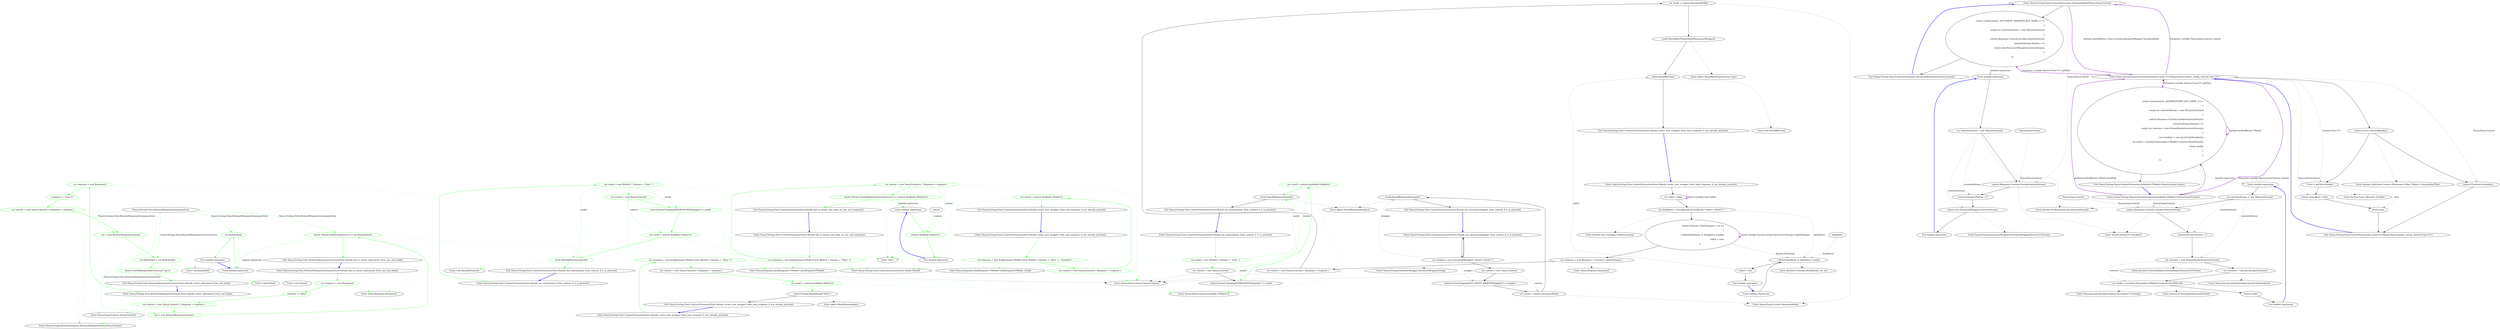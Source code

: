digraph  {
d1 [label="var response = new Response()", span="12-12", cluster="Nancy.Testing.Tests.BrowserResponseExtensionsTests.Should_create_xdocument_from_xml_body()", color=green, community=0];
d0 [label="Entry Nancy.Testing.Tests.BrowserResponseExtensionsTests.Should_create_xdocument_from_xml_body()", span="10-10", cluster="Nancy.Testing.Tests.BrowserResponseExtensionsTests.Should_create_xdocument_from_xml_body()"];
d2 [label="response = ''<tag />''", span="13-13", cluster="Nancy.Testing.Tests.BrowserResponseExtensionsTests.Should_create_xdocument_from_xml_body()", color=green, community=0];
d8 [label="Entry Nancy.Response.Response()", span="15-15", cluster="Nancy.Response.Response()"];
d3 [label="var context = new NancyContext() { Response = response }", span="15-15", cluster="Nancy.Testing.Tests.BrowserResponseExtensionsTests.Should_create_xdocument_from_xml_body()", color=green, community=0];
d4 [label="sut = new BrowserResponse(context)", span="16-16", cluster="Nancy.Testing.Tests.BrowserResponseExtensionsTests.Should_create_xdocument_from_xml_body()", color=green, community=0];
d9 [label="Entry Nancy.NancyContext.NancyContext()", span="16-16", cluster="Nancy.NancyContext.NancyContext()"];
d25 [label="Nancy.Testing.Tests.BrowserResponseExtensionsTests", span=""];
d5 [label="var bodyAsXml = sut.BodyAsXml()", span="16-16", cluster="Nancy.Testing.Tests.BrowserResponseExtensionsTests.Should_create_xdocument_from_xml_body()", color=green, community=0];
d10 [label="Entry Nancy.Testing.BrowserResponse.BrowserResponse(Nancy.NancyContext)", span="17-17", cluster="Nancy.Testing.BrowserResponse.BrowserResponse(Nancy.NancyContext)"];
d6 [label="Assert.NotNull(bodyAsXml.Element(''tag''))", span="18-18", cluster="Nancy.Testing.Tests.BrowserResponseExtensionsTests.Should_create_xdocument_from_xml_body()", color=green, community=0];
d11 [label="Entry Unk.BodyAsXml", span="", cluster="Unk.BodyAsXml"];
d7 [label="Exit Nancy.Testing.Tests.BrowserResponseExtensionsTests.Should_create_xdocument_from_xml_body()", span="10-10", cluster="Nancy.Testing.Tests.BrowserResponseExtensionsTests.Should_create_xdocument_from_xml_body()"];
d12 [label="Entry Unk.Element", span="", cluster="Unk.Element"];
d13 [label="Entry Unk.NotNull", span="", cluster="Unk.NotNull"];
d15 [label="var response = new Response()", span="24-24", cluster="Nancy.Testing.Tests.BrowserResponseExtensionsTests.Should_fail_to_create_xdocument_from_non_xml_body()", color=green, community=0];
d14 [label="Entry Nancy.Testing.Tests.BrowserResponseExtensionsTests.Should_fail_to_create_xdocument_from_non_xml_body()", span="22-22", cluster="Nancy.Testing.Tests.BrowserResponseExtensionsTests.Should_fail_to_create_xdocument_from_non_xml_body()"];
d16 [label="response = ''hello''", span="25-25", cluster="Nancy.Testing.Tests.BrowserResponseExtensionsTests.Should_fail_to_create_xdocument_from_non_xml_body()", color=green, community=0];
d17 [label="var context = new NancyContext() { Response = response }", span="27-27", cluster="Nancy.Testing.Tests.BrowserResponseExtensionsTests.Should_fail_to_create_xdocument_from_non_xml_body()", color=green, community=0];
d18 [label="sut = new BrowserResponse(context)", span="28-28", cluster="Nancy.Testing.Tests.BrowserResponseExtensionsTests.Should_fail_to_create_xdocument_from_non_xml_body()", color=green, community=0];
d19 [label="Assert.Throws<XmlException>(() => sut.BodyAsXml())", span="30-30", cluster="Nancy.Testing.Tests.BrowserResponseExtensionsTests.Should_fail_to_create_xdocument_from_non_xml_body()", color=green, community=0];
d20 [label="Exit Nancy.Testing.Tests.BrowserResponseExtensionsTests.Should_fail_to_create_xdocument_from_non_xml_body()", span="22-22", cluster="Nancy.Testing.Tests.BrowserResponseExtensionsTests.Should_fail_to_create_xdocument_from_non_xml_body()"];
d21 [label="Entry Unk.>", span="", cluster="Unk.>"];
d22 [label="Entry lambda expression", span="30-30", cluster="lambda expression"];
d23 [label="sut.BodyAsXml()", span="30-30", cluster="lambda expression", color=green, community=0];
d24 [label="Exit lambda expression", span="30-30", cluster="lambda expression"];
m0_61 [label="Entry Nancy.Responses.XmlResponse<TModel>.XmlResponse(TModel, string)", span="8-8", cluster="Nancy.Responses.XmlResponse<TModel>.XmlResponse(TModel, string)", file="ContextExtensionsTests.cs"];
m0_0 [label="Entry Nancy.Testing.Tests.ContextExtensionsTests.Should_use_documentwrapper_from_context_if_it_is_present()", span="12-12", cluster="Nancy.Testing.Tests.ContextExtensionsTests.Should_use_documentwrapper_from_context_if_it_is_present()", file="ContextExtensionsTests.cs"];
m0_1 [label="var wrapper = new DocumentWrapper(''<html></html>'')", span="14-14", cluster="Nancy.Testing.Tests.ContextExtensionsTests.Should_use_documentwrapper_from_context_if_it_is_present()", file="ContextExtensionsTests.cs"];
m0_56 [label="Entry Nancy.Testing.Tests.ContextExtensionsTests.Should_create_new_wrapper_from_xml_response_if_not_already_present()", span="83-83", cluster="Nancy.Testing.Tests.ContextExtensionsTests.Should_create_new_wrapper_from_xml_response_if_not_already_present()", file="ContextExtensionsTests.cs"];
m0_57 [label="var response = new XmlResponse<Model>(new Model() { Dummy = ''Data'' }, ''text/xml'')", span="85-85", cluster="Nancy.Testing.Tests.ContextExtensionsTests.Should_create_new_wrapper_from_xml_response_if_not_already_present()", color=green, community=0, file="ContextExtensionsTests.cs"];
m0_58 [label="var context = new NancyContext() { Response = response }", span="86-86", cluster="Nancy.Testing.Tests.ContextExtensionsTests.Should_create_new_wrapper_from_xml_response_if_not_already_present()", color=green, community=0, file="ContextExtensionsTests.cs"];
m0_59 [label="var result = context.XmlBody<Model>()", span="88-88", cluster="Nancy.Testing.Tests.ContextExtensionsTests.Should_create_new_wrapper_from_xml_response_if_not_already_present()", color=green, community=0, file="ContextExtensionsTests.cs"];
m0_60 [label="Exit Nancy.Testing.Tests.ContextExtensionsTests.Should_create_new_wrapper_from_xml_response_if_not_already_present()", span="83-83", cluster="Nancy.Testing.Tests.ContextExtensionsTests.Should_create_new_wrapper_from_xml_response_if_not_already_present()", file="ContextExtensionsTests.cs"];
m0_10 [label="Entry object.ShouldBeSameAs(object)", span="115-115", cluster="object.ShouldBeSameAs(object)", file="ContextExtensionsTests.cs"];
m0_62 [label="Entry Nancy.Testing.Tests.ContextExtensionsTests.Should_fail_to_return_xml_body_on_non_xml_response()", span="93-93", cluster="Nancy.Testing.Tests.ContextExtensionsTests.Should_fail_to_return_xml_body_on_non_xml_response()", file="ContextExtensionsTests.cs"];
m0_63 [label="var response = new JsonResponse<Model>(new Model() { Dummy = ''Data'' })", span="95-95", cluster="Nancy.Testing.Tests.ContextExtensionsTests.Should_fail_to_return_xml_body_on_non_xml_response()", color=green, community=0, file="ContextExtensionsTests.cs"];
m0_64 [label="var context = new NancyContext() { Response = response }", span="96-96", cluster="Nancy.Testing.Tests.ContextExtensionsTests.Should_fail_to_return_xml_body_on_non_xml_response()", color=green, community=0, file="ContextExtensionsTests.cs"];
m0_65 [label="Assert.Throws<InvalidOperationException>(() => context.XmlBody<Model>())", span="98-98", cluster="Nancy.Testing.Tests.ContextExtensionsTests.Should_fail_to_return_xml_body_on_non_xml_response()", color=green, community=0, file="ContextExtensionsTests.cs"];
m0_66 [label="Exit Nancy.Testing.Tests.ContextExtensionsTests.Should_fail_to_return_xml_body_on_non_xml_response()", span="93-93", cluster="Nancy.Testing.Tests.ContextExtensionsTests.Should_fail_to_return_xml_body_on_non_xml_response()", file="ContextExtensionsTests.cs"];
m0_38 [label="Entry Nancy.NancyContext.JsonBody<TModel>()", span="47-47", cluster="Nancy.NancyContext.JsonBody<TModel>()", file="ContextExtensionsTests.cs"];
m0_46 [label="Entry object.ShouldEqual(object)", span="80-80", cluster="object.ShouldEqual(object)", file="ContextExtensionsTests.cs"];
m0_47 [label="Entry Nancy.Testing.Tests.ContextExtensionsTests.Should_use_xmlresponse_from_context_if_it_is_present()", span="71-71", cluster="Nancy.Testing.Tests.ContextExtensionsTests.Should_use_xmlresponse_from_context_if_it_is_present()", file="ContextExtensionsTests.cs"];
m0_48 [label="var model = new Model() { Dummy = ''Data'' }", span="73-73", cluster="Nancy.Testing.Tests.ContextExtensionsTests.Should_use_xmlresponse_from_context_if_it_is_present()", color=green, community=0, file="ContextExtensionsTests.cs"];
m0_49 [label="var context = new NancyContext()", span="74-74", cluster="Nancy.Testing.Tests.ContextExtensionsTests.Should_use_xmlresponse_from_context_if_it_is_present()", color=green, community=0, file="ContextExtensionsTests.cs"];
m0_50 [label="context.Items[''@@@@XMLRESPONSE@@@@''] = model", span="75-75", cluster="Nancy.Testing.Tests.ContextExtensionsTests.Should_use_xmlresponse_from_context_if_it_is_present()", color=green, community=0, file="ContextExtensionsTests.cs"];
m0_52 [label="result.ShouldBeSameAs(model)", span="79-79", cluster="Nancy.Testing.Tests.ContextExtensionsTests.Should_use_xmlresponse_from_context_if_it_is_present()", color=green, community=0, file="ContextExtensionsTests.cs"];
m0_51 [label="var result = context.XmlBody<Model>()", span="77-77", cluster="Nancy.Testing.Tests.ContextExtensionsTests.Should_use_xmlresponse_from_context_if_it_is_present()", color=green, community=0, file="ContextExtensionsTests.cs"];
m0_53 [label="Exit Nancy.Testing.Tests.ContextExtensionsTests.Should_use_xmlresponse_from_context_if_it_is_present()", span="71-71", cluster="Nancy.Testing.Tests.ContextExtensionsTests.Should_use_xmlresponse_from_context_if_it_is_present()", file="ContextExtensionsTests.cs"];
m0_29 [label="Entry System.IO.Stream.Write(byte[], int, int)", span="0-0", cluster="System.IO.Stream.Write(byte[], int, int)", file="ContextExtensionsTests.cs"];
m0_39 [label="Entry Nancy.Testing.Tests.ContextExtensionsTests.Should_create_new_wrapper_from_json_response_if_not_already_present()", span="60-60", cluster="Nancy.Testing.Tests.ContextExtensionsTests.Should_create_new_wrapper_from_json_response_if_not_already_present()", file="ContextExtensionsTests.cs"];
m0_40 [label="var response = new JsonResponse<Model>(new Model() { Dummy = ''Data'' })", span="62-62", cluster="Nancy.Testing.Tests.ContextExtensionsTests.Should_create_new_wrapper_from_json_response_if_not_already_present()", color=green, community=0, file="ContextExtensionsTests.cs"];
m0_41 [label="var context = new NancyContext() { Response = response }", span="63-63", cluster="Nancy.Testing.Tests.ContextExtensionsTests.Should_create_new_wrapper_from_json_response_if_not_already_present()", file="ContextExtensionsTests.cs"];
m0_42 [label="var result = context.JsonBody<Model>()", span="65-65", cluster="Nancy.Testing.Tests.ContextExtensionsTests.Should_create_new_wrapper_from_json_response_if_not_already_present()", color=green, community=0, file="ContextExtensionsTests.cs"];
m0_43 [label="result.Dummy.ShouldEqual(''Data'')", span="67-67", cluster="Nancy.Testing.Tests.ContextExtensionsTests.Should_create_new_wrapper_from_json_response_if_not_already_present()", file="ContextExtensionsTests.cs"];
m0_44 [label="Exit Nancy.Testing.Tests.ContextExtensionsTests.Should_create_new_wrapper_from_json_response_if_not_already_present()", span="60-60", cluster="Nancy.Testing.Tests.ContextExtensionsTests.Should_create_new_wrapper_from_json_response_if_not_already_present()", file="ContextExtensionsTests.cs"];
m0_11 [label="Entry Nancy.Testing.Tests.ContextExtensionsTests.Should_create_new_wrapper_from_html_response_if_not_already_present()", span="24-24", cluster="Nancy.Testing.Tests.ContextExtensionsTests.Should_create_new_wrapper_from_html_response_if_not_already_present()", file="ContextExtensionsTests.cs"];
m0_16 [label="var context = new NancyContext() { Response = response }", span="34-34", cluster="Nancy.Testing.Tests.ContextExtensionsTests.Should_create_new_wrapper_from_html_response_if_not_already_present()", file="ContextExtensionsTests.cs"];
m0_15 [label="var response = new Response { Contents = bodyDelegate }", span="33-33", cluster="Nancy.Testing.Tests.ContextExtensionsTests.Should_create_new_wrapper_from_html_response_if_not_already_present()", file="ContextExtensionsTests.cs"];
m0_17 [label="var result = context.DocumentBody()", span="36-36", cluster="Nancy.Testing.Tests.ContextExtensionsTests.Should_create_new_wrapper_from_html_response_if_not_already_present()", file="ContextExtensionsTests.cs"];
m0_14 [label="Action<Stream> bodyDelegate = (s) =>\r\n			{\r\n				s.Write(bodyBytes, 0, bodyBytes.Length);\r\n				called = true;\r\n			}", span="28-32", cluster="Nancy.Testing.Tests.ContextExtensionsTests.Should_create_new_wrapper_from_html_response_if_not_already_present()", file="ContextExtensionsTests.cs"];
m0_18 [label="result.ShouldBeOfType(typeof(DocumentWrapper))", span="38-38", cluster="Nancy.Testing.Tests.ContextExtensionsTests.Should_create_new_wrapper_from_html_response_if_not_already_present()", file="ContextExtensionsTests.cs"];
m0_13 [label="var bodyBytes = Encoding.ASCII.GetBytes(''<html></html>'')", span="27-27", cluster="Nancy.Testing.Tests.ContextExtensionsTests.Should_create_new_wrapper_from_html_response_if_not_already_present()", file="ContextExtensionsTests.cs"];
m0_19 [label="called.ShouldBeTrue()", span="39-39", cluster="Nancy.Testing.Tests.ContextExtensionsTests.Should_create_new_wrapper_from_html_response_if_not_already_present()", file="ContextExtensionsTests.cs"];
m0_12 [label="var called = false", span="26-26", cluster="Nancy.Testing.Tests.ContextExtensionsTests.Should_create_new_wrapper_from_html_response_if_not_already_present()", file="ContextExtensionsTests.cs"];
m0_20 [label="Exit Nancy.Testing.Tests.ContextExtensionsTests.Should_create_new_wrapper_from_html_response_if_not_already_present()", span="24-24", cluster="Nancy.Testing.Tests.ContextExtensionsTests.Should_create_new_wrapper_from_html_response_if_not_already_present()", file="ContextExtensionsTests.cs"];
m0_7 [label="Entry Nancy.Testing.DocumentWrapper.DocumentWrapper(string)", span="47-47", cluster="Nancy.Testing.DocumentWrapper.DocumentWrapper(string)", file="ContextExtensionsTests.cs"];
m0_24 [label="Entry bool.ShouldBeTrue()", span="70-70", cluster="bool.ShouldBeTrue()", file="ContextExtensionsTests.cs"];
m0_30 [label="Entry Nancy.Testing.Tests.ContextExtensionsTests.Should_use_jsonresponse_from_context_if_it_is_present()", span="48-48", cluster="Nancy.Testing.Tests.ContextExtensionsTests.Should_use_jsonresponse_from_context_if_it_is_present()", file="ContextExtensionsTests.cs"];
m0_31 [label="var model = new Model() { Dummy = ''Data'' }", span="50-50", cluster="Nancy.Testing.Tests.ContextExtensionsTests.Should_use_jsonresponse_from_context_if_it_is_present()", color=green, community=0, file="ContextExtensionsTests.cs"];
m0_32 [label="var context = new NancyContext()", span="51-51", cluster="Nancy.Testing.Tests.ContextExtensionsTests.Should_use_jsonresponse_from_context_if_it_is_present()", file="ContextExtensionsTests.cs"];
m0_33 [label="context.Items[''@@@@JSONRESPONSE@@@@''] = model", span="52-52", cluster="Nancy.Testing.Tests.ContextExtensionsTests.Should_use_jsonresponse_from_context_if_it_is_present()", file="ContextExtensionsTests.cs"];
m0_35 [label="result.ShouldBeSameAs(model)", span="56-56", cluster="Nancy.Testing.Tests.ContextExtensionsTests.Should_use_jsonresponse_from_context_if_it_is_present()", file="ContextExtensionsTests.cs"];
m0_34 [label="var result = context.JsonBody<Model>()", span="54-54", cluster="Nancy.Testing.Tests.ContextExtensionsTests.Should_use_jsonresponse_from_context_if_it_is_present()", color=green, community=0, file="ContextExtensionsTests.cs"];
m0_36 [label="Exit Nancy.Testing.Tests.ContextExtensionsTests.Should_use_jsonresponse_from_context_if_it_is_present()", span="48-48", cluster="Nancy.Testing.Tests.ContextExtensionsTests.Should_use_jsonresponse_from_context_if_it_is_present()", file="ContextExtensionsTests.cs"];
m0_2 [label="var context = new NancyContext()", span="15-15", cluster="Nancy.Testing.Tests.ContextExtensionsTests.Should_use_documentwrapper_from_context_if_it_is_present()", file="ContextExtensionsTests.cs"];
m0_5 [label="result.ShouldBeSameAs(wrapper)", span="20-20", cluster="Nancy.Testing.Tests.ContextExtensionsTests.Should_use_documentwrapper_from_context_if_it_is_present()", file="ContextExtensionsTests.cs"];
m0_3 [label="context.Items[''@@@@DOCUMENT_WRAPPER@@@@''] = wrapper", span="16-16", cluster="Nancy.Testing.Tests.ContextExtensionsTests.Should_use_documentwrapper_from_context_if_it_is_present()", file="ContextExtensionsTests.cs"];
m0_4 [label="var result = context.DocumentBody()", span="18-18", cluster="Nancy.Testing.Tests.ContextExtensionsTests.Should_use_documentwrapper_from_context_if_it_is_present()", file="ContextExtensionsTests.cs"];
m0_6 [label="Exit Nancy.Testing.Tests.ContextExtensionsTests.Should_use_documentwrapper_from_context_if_it_is_present()", span="12-12", cluster="Nancy.Testing.Tests.ContextExtensionsTests.Should_use_documentwrapper_from_context_if_it_is_present()", file="ContextExtensionsTests.cs"];
m0_55 [label="Entry Unk.ShouldBeSameAs", span="", cluster="Unk.ShouldBeSameAs", file="ContextExtensionsTests.cs"];
m0_8 [label="Entry Nancy.NancyContext.NancyContext()", span="16-16", cluster="Nancy.NancyContext.NancyContext()", file="ContextExtensionsTests.cs"];
m0_25 [label="Entry lambda expression", span="28-32", cluster="lambda expression", file="ContextExtensionsTests.cs"];
m0_68 [label="context.XmlBody<Model>()", span="98-98", cluster="lambda expression", color=green, community=0, file="ContextExtensionsTests.cs"];
m0_67 [label="Entry lambda expression", span="98-98", cluster="lambda expression", file="ContextExtensionsTests.cs"];
m0_69 [label="Exit lambda expression", span="98-98", cluster="lambda expression", file="ContextExtensionsTests.cs"];
m0_26 [label="s.Write(bodyBytes, 0, bodyBytes.Length)", span="30-30", cluster="lambda expression", file="ContextExtensionsTests.cs"];
m0_27 [label="called = true", span="31-31", cluster="lambda expression", file="ContextExtensionsTests.cs"];
m0_28 [label="Exit lambda expression", span="28-32", cluster="lambda expression", file="ContextExtensionsTests.cs"];
m0_37 [label="Entry Nancy.Testing.Tests.ContextExtensionsTests.Model.Model()", span="42-42", cluster="Nancy.Testing.Tests.ContextExtensionsTests.Model.Model()", file="ContextExtensionsTests.cs"];
m0_21 [label="Entry System.Text.Encoding.GetBytes(string)", span="0-0", cluster="System.Text.Encoding.GetBytes(string)", file="ContextExtensionsTests.cs"];
m0_45 [label="Entry Nancy.Responses.JsonResponse<TModel>.JsonResponse(TModel)", span="8-8", cluster="Nancy.Responses.JsonResponse<TModel>.JsonResponse(TModel)", file="ContextExtensionsTests.cs"];
m0_23 [label="Entry object.ShouldBeOfType(System.Type)", span="140-140", cluster="object.ShouldBeOfType(System.Type)", file="ContextExtensionsTests.cs"];
m0_22 [label="Entry Nancy.Response.Response()", span="15-15", cluster="Nancy.Response.Response()", file="ContextExtensionsTests.cs"];
m0_9 [label="Entry Nancy.NancyContext.DocumentBody()", span="34-34", cluster="Nancy.NancyContext.DocumentBody()", file="ContextExtensionsTests.cs"];
m0_71 [label=context, span="", file="ContextExtensionsTests.cs"];
m0_70 [label=bodyBytes, span="", file="ContextExtensionsTests.cs"];
m1_9 [label="Entry Nancy.Testing.NancyContextExtensions.DocumentBody(Nancy.NancyContext)", span="34-34", cluster="Nancy.Testing.NancyContextExtensions.DocumentBody(Nancy.NancyContext)", file="NancyContextExtensions.cs"];
m1_10 [label="return Cache(context, DOCUMENT_WRAPPER_KEY_NAME, () =>\r\n			{\r\n				using (var contentsStream = new MemoryStream())\r\n				{\r\n					context.Response.Contents.Invoke(contentsStream);\r\n					contentsStream.Position = 0;\r\n					return new DocumentWrapper(contentsStream);\r\n				}\r\n			});", span="36-44", cluster="Nancy.Testing.NancyContextExtensions.DocumentBody(Nancy.NancyContext)", file="NancyContextExtensions.cs"];
m1_11 [label="Exit Nancy.Testing.NancyContextExtensions.DocumentBody(Nancy.NancyContext)", span="34-34", cluster="Nancy.Testing.NancyContextExtensions.DocumentBody(Nancy.NancyContext)", file="NancyContextExtensions.cs"];
m1_34 [label="Entry Nancy.Json.JavaScriptSerializer.JavaScriptSerializer()", span="64-64", cluster="Nancy.Json.JavaScriptSerializer.JavaScriptSerializer()", file="NancyContextExtensions.cs"];
m1_33 [label="Entry System.IO.StreamReader.StreamReader(System.IO.Stream)", span="0-0", cluster="System.IO.StreamReader.StreamReader(System.IO.Stream)", file="NancyContextExtensions.cs"];
m1_35 [label="Entry System.IO.StreamReader.ReadToEnd()", span="0-0", cluster="System.IO.StreamReader.ReadToEnd()", file="NancyContextExtensions.cs"];
m1_7 [label="Entry System.Collections.Generic.IDictionary<TKey, TValue>.ContainsKey(TKey)", span="0-0", cluster="System.Collections.Generic.IDictionary<TKey, TValue>.ContainsKey(TKey)", file="NancyContextExtensions.cs"];
m1_24 [label="Entry lambda expression", span="49-62", cluster="lambda expression", file="NancyContextExtensions.cs"];
m1_14 [label="context.Response.Contents.Invoke(contentsStream)", span="40-40", cluster="lambda expression", file="NancyContextExtensions.cs"];
m1_12 [label="Entry lambda expression", span="36-44", cluster="lambda expression", file="NancyContextExtensions.cs"];
m1_13 [label="var contentsStream = new MemoryStream()", span="38-38", cluster="lambda expression", file="NancyContextExtensions.cs"];
m1_15 [label="contentsStream.Position = 0", span="41-41", cluster="lambda expression", file="NancyContextExtensions.cs"];
m1_16 [label="return new DocumentWrapper(contentsStream);", span="42-42", cluster="lambda expression", file="NancyContextExtensions.cs"];
m1_17 [label="Exit lambda expression", span="36-44", cluster="lambda expression", file="NancyContextExtensions.cs"];
m1_26 [label="context.Response.Contents.Invoke(contentsStream)", span="53-53", cluster="lambda expression", file="NancyContextExtensions.cs"];
m1_25 [label="var contentsStream = new MemoryStream()", span="51-51", cluster="lambda expression", file="NancyContextExtensions.cs"];
m1_27 [label="contentsStream.Position = 0", span="54-54", cluster="lambda expression", file="NancyContextExtensions.cs"];
m1_28 [label="var contents = new StreamReader(contentsStream)", span="55-55", cluster="lambda expression", file="NancyContextExtensions.cs"];
m1_29 [label="var serializer = new JavaScriptSerializer()", span="57-57", cluster="lambda expression", file="NancyContextExtensions.cs"];
m1_30 [label="var model = serializer.Deserialize<TModel>(contents.ReadToEnd())", span="58-58", cluster="lambda expression", file="NancyContextExtensions.cs"];
m1_31 [label="return model;", span="59-59", cluster="lambda expression", file="NancyContextExtensions.cs"];
m1_32 [label="Exit lambda expression", span="49-62", cluster="lambda expression", file="NancyContextExtensions.cs"];
m1_36 [label="Entry Nancy.Json.JavaScriptSerializer.Deserialize<T>(string)", span="181-181", cluster="Nancy.Json.JavaScriptSerializer.Deserialize<T>(string)", file="NancyContextExtensions.cs"];
m1_19 [label="Entry System.Action<T>.Invoke(T)", span="0-0", cluster="System.Action<T>.Invoke(T)", file="NancyContextExtensions.cs"];
m1_0 [label="Entry Nancy.Testing.NancyContextExtensions.Cache<T>(Nancy.NancyContext, string, System.Func<T>)", span="14-14", cluster="Nancy.Testing.NancyContextExtensions.Cache<T>(Nancy.NancyContext, string, System.Func<T>)", file="NancyContextExtensions.cs"];
m1_1 [label="context.Items.ContainsKey(key)", span="19-19", cluster="Nancy.Testing.NancyContextExtensions.Cache<T>(Nancy.NancyContext, string, System.Func<T>)", file="NancyContextExtensions.cs"];
m1_2 [label="return (T)context.Items[key];", span="21-21", cluster="Nancy.Testing.NancyContextExtensions.Cache<T>(Nancy.NancyContext, string, System.Func<T>)", file="NancyContextExtensions.cs"];
m1_3 [label="T data = getData.Invoke()", span="24-24", cluster="Nancy.Testing.NancyContextExtensions.Cache<T>(Nancy.NancyContext, string, System.Func<T>)", file="NancyContextExtensions.cs"];
m1_4 [label="context.Items[key] = data", span="25-25", cluster="Nancy.Testing.NancyContextExtensions.Cache<T>(Nancy.NancyContext, string, System.Func<T>)", file="NancyContextExtensions.cs"];
m1_5 [label="return data;", span="26-26", cluster="Nancy.Testing.NancyContextExtensions.Cache<T>(Nancy.NancyContext, string, System.Func<T>)", file="NancyContextExtensions.cs"];
m1_6 [label="Exit Nancy.Testing.NancyContextExtensions.Cache<T>(Nancy.NancyContext, string, System.Func<T>)", span="14-14", cluster="Nancy.Testing.NancyContextExtensions.Cache<T>(Nancy.NancyContext, string, System.Func<T>)", file="NancyContextExtensions.cs"];
m1_21 [label="Entry Nancy.Testing.NancyContextExtensions.JsonBody<TModel>(Nancy.NancyContext)", span="47-47", cluster="Nancy.Testing.NancyContextExtensions.JsonBody<TModel>(Nancy.NancyContext)", file="NancyContextExtensions.cs"];
m1_22 [label="return Cache(context, JSONRESPONSE_KEY_NAME, () =>\r\n			{\r\n				using (var contentsStream = new MemoryStream())\r\n				{\r\n					context.Response.Contents.Invoke(contentsStream);\r\n					contentsStream.Position = 0;\r\n					using (var contents = new StreamReader(contentsStream))\r\n					{\r\n						var serializer = new JavaScriptSerializer();\r\n						var model = serializer.Deserialize<TModel>(contents.ReadToEnd());\r\n						return model;\r\n					}\r\n				}\r\n			});", span="49-62", cluster="Nancy.Testing.NancyContextExtensions.JsonBody<TModel>(Nancy.NancyContext)", file="NancyContextExtensions.cs"];
m1_23 [label="Exit Nancy.Testing.NancyContextExtensions.JsonBody<TModel>(Nancy.NancyContext)", span="47-47", cluster="Nancy.Testing.NancyContextExtensions.JsonBody<TModel>(Nancy.NancyContext)", file="NancyContextExtensions.cs"];
m1_8 [label="Entry System.Func<TResult>.Invoke()", span="0-0", cluster="System.Func<TResult>.Invoke()", file="NancyContextExtensions.cs"];
m1_20 [label="Entry Nancy.Testing.DocumentWrapper.DocumentWrapper(System.IO.Stream)", span="28-28", cluster="Nancy.Testing.DocumentWrapper.DocumentWrapper(System.IO.Stream)", file="NancyContextExtensions.cs"];
m1_18 [label="Entry System.IO.MemoryStream.MemoryStream()", span="0-0", cluster="System.IO.MemoryStream.MemoryStream()", file="NancyContextExtensions.cs"];
m1_37 [label="Nancy.NancyContext", span="", file="NancyContextExtensions.cs"];
m1_38 [label="Nancy.NancyContext", span="", file="NancyContextExtensions.cs"];
d1 -> d2  [key=0, style=solid, color=green];
d1 -> d8  [key=2, style=dotted, color=green];
d0 -> d1  [key=0, style=solid, color=green];
d2 -> d3  [key=0, style=solid, color=green];
d3 -> d4  [key=0, style=solid, color=green];
d3 -> d9  [key=2, style=dotted, color=green];
d4 -> d5  [key=0, style=solid, color=green];
d4 -> d10  [key=2, style=dotted, color=green];
d25 -> d4  [key=1, style=dashed, color=green, label="Nancy.Testing.Tests.BrowserResponseExtensionsTests"];
d25 -> d5  [key=1, style=dashed, color=green, label="Nancy.Testing.Tests.BrowserResponseExtensionsTests"];
d25 -> d18  [key=1, style=dashed, color=green, label="Nancy.Testing.Tests.BrowserResponseExtensionsTests"];
d25 -> d19  [key=1, style=dashed, color=green, label="Nancy.Testing.Tests.BrowserResponseExtensionsTests"];
d25 -> d23  [key=1, style=dashed, color=green, label="Nancy.Testing.Tests.BrowserResponseExtensionsTests"];
d5 -> d6  [key=0, style=solid, color=green];
d5 -> d11  [key=2, style=dotted, color=green];
d6 -> d7  [key=0, style=solid, color=green];
d6 -> d12  [key=2, style=dotted, color=green];
d6 -> d13  [key=2, style=dotted, color=green];
d7 -> d0  [key=0, style=bold, color=blue];
d15 -> d16  [key=0, style=solid, color=green];
d15 -> d8  [key=2, style=dotted, color=green];
d14 -> d15  [key=0, style=solid, color=green];
d16 -> d17  [key=0, style=solid, color=green];
d17 -> d18  [key=0, style=solid, color=green];
d17 -> d9  [key=2, style=dotted, color=green];
d18 -> d19  [key=0, style=solid, color=green];
d18 -> d10  [key=2, style=dotted, color=green];
d19 -> d20  [key=0, style=solid, color=green];
d19 -> d21  [key=2, style=dotted, color=green];
d19 -> d22  [key=1, style=dashed, color=green, label="lambda expression"];
d20 -> d14  [key=0, style=bold, color=blue];
d22 -> d23  [key=0, style=solid, color=green];
d23 -> d24  [key=0, style=solid, color=green];
d23 -> d11  [key=2, style=dotted, color=green];
d24 -> d22  [key=0, style=bold, color=blue];
m0_0 -> m0_1  [key=0, style=solid];
m0_1 -> m0_0  [key=0, style=bold, color=blue];
m0_1 -> m0_2  [key=0, style=solid];
m0_1 -> m0_5  [key=1, style=dashed, color=darkseagreen4, label=wrapper];
m0_1 -> m0_7  [key=2, style=dotted];
m0_1 -> m0_3  [key=1, style=dashed, color=darkseagreen4, label=wrapper];
m0_56 -> m0_57  [key=0, style=solid, color=green];
m0_57 -> m0_58  [key=0, style=solid, color=green];
m0_57 -> m0_61  [key=2, style=dotted, color=green];
m0_57 -> m0_37  [key=2, style=dotted, color=green];
m0_58 -> m0_59  [key=0, style=solid, color=green];
m0_58 -> m0_8  [key=2, style=dotted, color=green];
m0_59 -> m0_60  [key=0, style=solid, color=green];
m0_59 -> d21  [key=2, style=dotted, color=green];
m0_60 -> m0_56  [key=0, style=bold, color=blue];
m0_62 -> m0_63  [key=0, style=solid, color=green];
m0_63 -> m0_64  [key=0, style=solid, color=green];
m0_63 -> m0_45  [key=2, style=dotted, color=green];
m0_63 -> m0_37  [key=2, style=dotted, color=green];
m0_64 -> m0_65  [key=0, style=solid, color=green];
m0_64 -> m0_8  [key=2, style=dotted, color=green];
m0_64 -> m0_68  [key=1, style=dashed, color=green, label=context];
m0_65 -> m0_66  [key=0, style=solid, color=green];
m0_65 -> d21  [key=2, style=dotted, color=green];
m0_65 -> m0_67  [key=1, style=dashed, color=green, label="lambda expression"];
m0_66 -> m0_62  [key=0, style=bold, color=blue];
m0_47 -> m0_48  [key=0, style=solid, color=green];
m0_48 -> m0_49  [key=0, style=solid, color=green];
m0_48 -> m0_37  [key=2, style=dotted, color=green];
m0_48 -> m0_50  [key=1, style=dashed, color=green, label=model];
m0_48 -> m0_52  [key=1, style=dashed, color=green, label=model];
m0_49 -> m0_50  [key=0, style=solid, color=green];
m0_49 -> m0_8  [key=2, style=dotted, color=green];
m0_49 -> m0_51  [key=1, style=dashed, color=green, label=context];
m0_50 -> m0_51  [key=0, style=solid, color=green];
m0_52 -> m0_53  [key=0, style=solid, color=green];
m0_52 -> m0_55  [key=2, style=dotted, color=green];
m0_51 -> m0_52  [key=0, style=solid, color=green];
m0_51 -> d21  [key=2, style=dotted, color=green];
m0_53 -> m0_47  [key=0, style=bold, color=blue];
m0_39 -> m0_40  [key=0, style=solid, color=green];
m0_40 -> m0_41  [key=0, style=solid, color=green];
m0_40 -> m0_45  [key=2, style=dotted, color=green];
m0_40 -> m0_37  [key=2, style=dotted, color=green];
m0_41 -> m0_42  [key=0, style=solid, color=green];
m0_41 -> m0_8  [key=2, style=dotted];
m0_42 -> m0_43  [key=0, style=solid, color=green];
m0_42 -> m0_38  [key=2, style=dotted, color=green];
m0_43 -> m0_44  [key=0, style=solid];
m0_43 -> m0_46  [key=2, style=dotted];
m0_44 -> m0_39  [key=0, style=bold, color=blue];
m0_11 -> m0_12  [key=0, style=solid];
m0_16 -> m0_8  [key=2, style=dotted];
m0_16 -> m0_17  [key=0, style=solid];
m0_15 -> m0_16  [key=0, style=solid];
m0_15 -> m0_22  [key=2, style=dotted];
m0_17 -> m0_18  [key=0, style=solid];
m0_17 -> m0_9  [key=2, style=dotted];
m0_14 -> m0_15  [key=0, style=solid];
m0_14 -> m0_14  [key=3, color=darkorchid, style=bold, label="Local variable System.Action<System.IO.Stream> bodyDelegate"];
m0_14 -> m0_26  [key=1, style=dashed, color=darkseagreen4, label="System.IO.Stream"];
m0_18 -> m0_19  [key=0, style=solid];
m0_18 -> m0_23  [key=2, style=dotted];
m0_13 -> m0_14  [key=0, style=solid];
m0_13 -> m0_21  [key=2, style=dotted];
m0_13 -> m0_26  [key=1, style=dashed, color=darkseagreen4, label=bodyBytes];
m0_19 -> m0_20  [key=0, style=solid];
m0_19 -> m0_24  [key=2, style=dotted];
m0_12 -> m0_13  [key=0, style=solid];
m0_12 -> m0_12  [key=3, color=darkorchid, style=bold, label="Local variable bool called"];
m0_20 -> m0_11  [key=0, style=bold, color=blue];
m0_30 -> m0_31  [key=0, style=solid, color=green];
m0_31 -> m0_32  [key=0, style=solid, color=green];
m0_31 -> m0_37  [key=2, style=dotted, color=green];
m0_31 -> m0_33  [key=1, style=dashed, color=green, label=model];
m0_31 -> m0_35  [key=1, style=dashed, color=green, label=model];
m0_32 -> m0_34  [key=1, style=dashed, color=green, label=context];
m0_32 -> m0_33  [key=0, style=solid];
m0_32 -> m0_8  [key=2, style=dotted];
m0_33 -> m0_34  [key=0, style=solid, color=green];
m0_35 -> m0_36  [key=0, style=solid];
m0_35 -> m0_10  [key=2, style=dotted];
m0_34 -> m0_35  [key=0, style=solid, color=green];
m0_34 -> m0_38  [key=2, style=dotted, color=green];
m0_36 -> m0_30  [key=0, style=bold, color=blue];
m0_2 -> m0_8  [key=2, style=dotted];
m0_2 -> m0_3  [key=0, style=solid];
m0_2 -> m0_4  [key=1, style=dashed, color=darkseagreen4, label=context];
m0_5 -> m0_10  [key=2, style=dotted];
m0_5 -> m0_6  [key=0, style=solid];
m0_3 -> m0_4  [key=0, style=solid];
m0_4 -> m0_5  [key=0, style=solid];
m0_4 -> m0_9  [key=2, style=dotted];
m0_6 -> m0_0  [key=0, style=bold, color=blue];
m0_25 -> m0_26  [key=0, style=solid];
m0_68 -> m0_69  [key=0, style=solid, color=green];
m0_68 -> d21  [key=2, style=dotted, color=green];
m0_67 -> m0_68  [key=0, style=solid, color=green];
m0_69 -> m0_67  [key=0, style=bold, color=blue];
m0_26 -> m0_27  [key=0, style=solid];
m0_26 -> m0_29  [key=2, style=dotted];
m0_27 -> m0_19  [key=1, style=dashed, color=darkseagreen4, label=called];
m0_27 -> m0_28  [key=0, style=solid];
m0_28 -> m0_25  [key=0, style=bold, color=blue];
m0_71 -> m0_68  [key=1, style=dashed, color=green, label=context];
m0_70 -> m0_26  [key=1, style=dashed, color=darkseagreen4, label=bodyBytes];
m1_9 -> m1_10  [key=0, style=solid];
m1_9 -> m1_14  [key=1, style=dashed, color=darkseagreen4, label="Nancy.NancyContext"];
m1_9 -> m1_0  [key=3, color=darkorchid, style=bold, label="method methodReturn Nancy.Testing.DocumentWrapper DocumentBody"];
m1_10 -> m1_11  [key=0, style=solid];
m1_10 -> m1_0  [key=2, style=dotted];
m1_10 -> m1_12  [key=1, style=dashed, color=darkseagreen4, label="lambda expression"];
m1_11 -> m1_9  [key=0, style=bold, color=blue];
m1_24 -> m1_25  [key=0, style=solid];
m1_14 -> m1_15  [key=0, style=solid];
m1_14 -> m1_19  [key=2, style=dotted];
m1_12 -> m1_13  [key=0, style=solid];
m1_13 -> m1_14  [key=0, style=solid];
m1_13 -> m1_18  [key=2, style=dotted];
m1_13 -> m1_15  [key=1, style=dashed, color=darkseagreen4, label=contentsStream];
m1_13 -> m1_16  [key=1, style=dashed, color=darkseagreen4, label=contentsStream];
m1_15 -> m1_16  [key=0, style=solid];
m1_16 -> m1_17  [key=0, style=solid];
m1_16 -> m1_20  [key=2, style=dotted];
m1_17 -> m1_12  [key=0, style=bold, color=blue];
m1_26 -> m1_27  [key=0, style=solid];
m1_26 -> m1_19  [key=2, style=dotted];
m1_25 -> m1_26  [key=0, style=solid];
m1_25 -> m1_18  [key=2, style=dotted];
m1_25 -> m1_27  [key=1, style=dashed, color=darkseagreen4, label=contentsStream];
m1_25 -> m1_28  [key=1, style=dashed, color=darkseagreen4, label=contentsStream];
m1_27 -> m1_28  [key=0, style=solid];
m1_28 -> m1_29  [key=0, style=solid];
m1_28 -> m1_33  [key=2, style=dotted];
m1_28 -> m1_30  [key=1, style=dashed, color=darkseagreen4, label=contents];
m1_29 -> m1_30  [key=0, style=solid];
m1_29 -> m1_34  [key=2, style=dotted];
m1_30 -> m1_31  [key=0, style=solid];
m1_30 -> m1_35  [key=2, style=dotted];
m1_30 -> m1_36  [key=2, style=dotted];
m1_31 -> m1_32  [key=0, style=solid];
m1_32 -> m1_24  [key=0, style=bold, color=blue];
m1_0 -> m1_1  [key=0, style=solid];
m1_0 -> m1_2  [key=1, style=dashed, color=darkseagreen4, label="Nancy.NancyContext"];
m1_0 -> m1_3  [key=1, style=dashed, color=darkseagreen4, label="System.Func<T>"];
m1_0 -> m1_4  [key=1, style=dashed, color=darkseagreen4, label="Nancy.NancyContext"];
m1_0 -> m1_9  [key=3, color=darkorchid, style=bold, label="Parameter variable Nancy.NancyContext context"];
m1_0 -> m1_21  [key=3, color=darkorchid, style=bold, label="Parameter variable Nancy.NancyContext context"];
m1_0 -> m1_10  [key=3, color=darkorchid, style=bold, label="Parameter variable System.Func<T> getData"];
m1_0 -> m1_22  [key=3, color=darkorchid, style=bold, label="Parameter variable System.Func<T> getData"];
m1_1 -> m1_2  [key=0, style=solid];
m1_1 -> m1_3  [key=0, style=solid];
m1_1 -> m1_7  [key=2, style=dotted];
m1_2 -> m1_6  [key=0, style=solid];
m1_3 -> m1_4  [key=0, style=solid];
m1_3 -> m1_8  [key=2, style=dotted];
m1_3 -> m1_5  [key=1, style=dashed, color=darkseagreen4, label=data];
m1_4 -> m1_5  [key=0, style=solid];
m1_5 -> m1_6  [key=0, style=solid];
m1_6 -> m1_0  [key=0, style=bold, color=blue];
m1_21 -> m1_22  [key=0, style=solid];
m1_21 -> m1_26  [key=1, style=dashed, color=darkseagreen4, label="Nancy.NancyContext"];
m1_21 -> m1_0  [key=3, color=darkorchid, style=bold, label="method methodReturn TModel JsonBody"];
m1_22 -> m1_23  [key=0, style=solid];
m1_22 -> m1_0  [key=2, style=dotted];
m1_22 -> m1_24  [key=1, style=dashed, color=darkseagreen4, label="lambda expression"];
m1_22 -> m1_22  [key=3, color=darkorchid, style=bold, label="method methodReturn TModel "];
m1_23 -> m1_21  [key=0, style=bold, color=blue];
m1_37 -> m1_14  [key=1, style=dashed, color=darkseagreen4, label="Nancy.NancyContext"];
m1_38 -> m1_26  [key=1, style=dashed, color=darkseagreen4, label="Nancy.NancyContext"];
}
